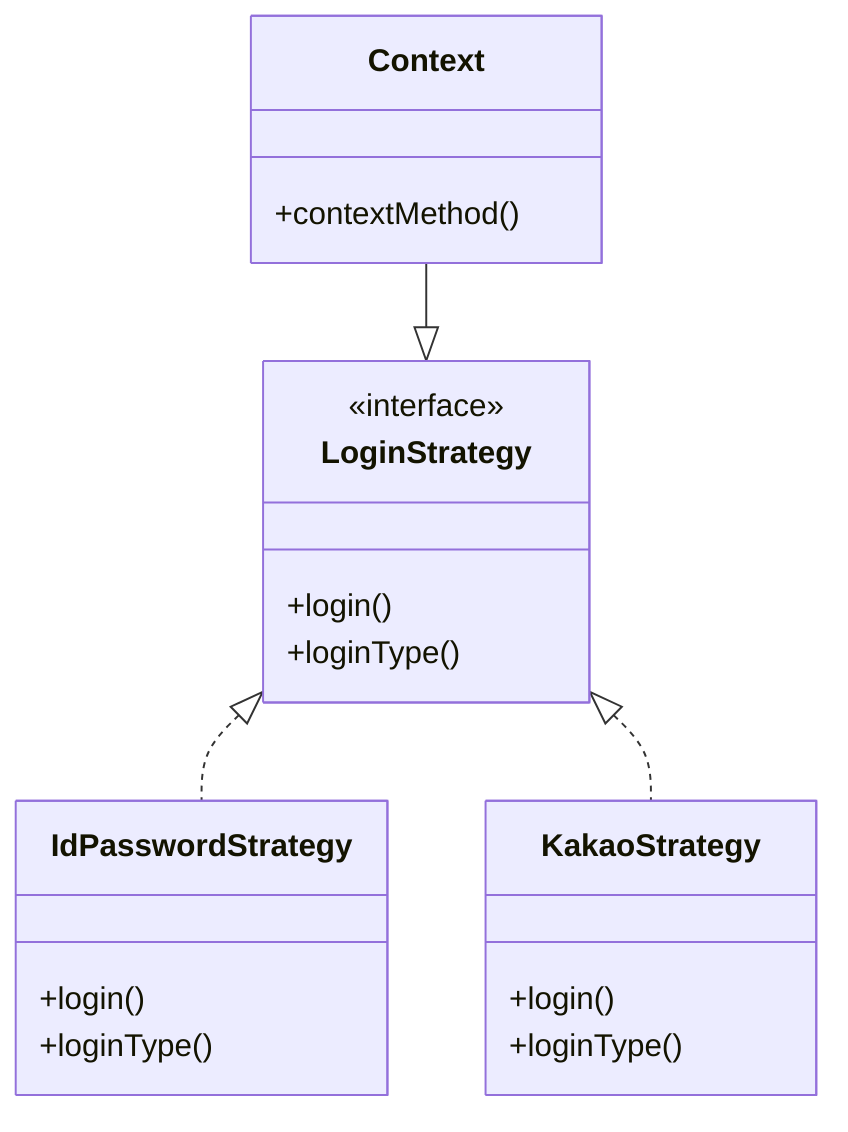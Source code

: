 classDiagram

    class Context {
        +contextMethod()
    }

    class LoginStrategy {
        <<interface>>
        +login()
        +loginType()
    }
    class IdPasswordStrategy {
        +login()
        +loginType()
    }
    class KakaoStrategy {
        +login()
        +loginType()
    }

    LoginStrategy <|.. IdPasswordStrategy
    LoginStrategy <|.. KakaoStrategy


    Context --|> LoginStrategy